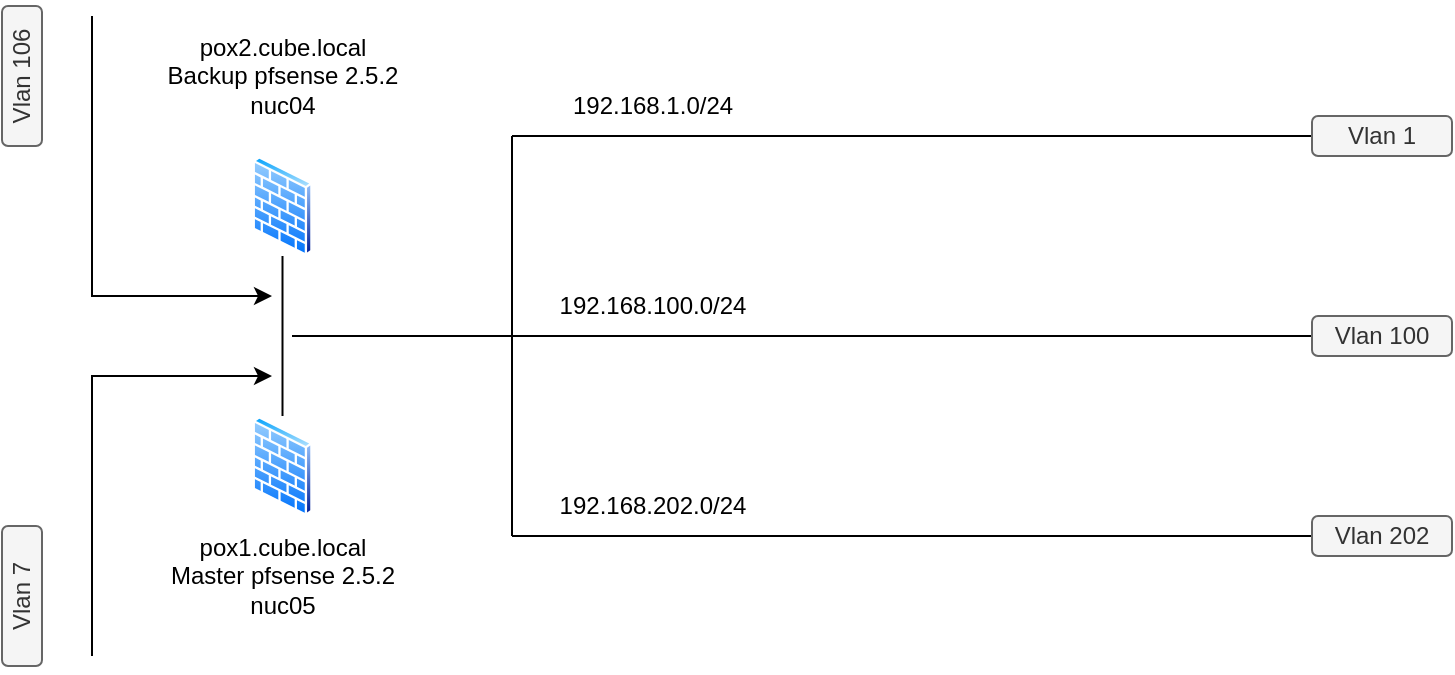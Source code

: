 <mxfile version="26.0.10">
  <diagram name="Page-1" id="4XsgplsU4JQsvvkTDyJq">
    <mxGraphModel dx="1050" dy="565" grid="1" gridSize="10" guides="1" tooltips="1" connect="1" arrows="1" fold="1" page="1" pageScale="1" pageWidth="827" pageHeight="1169" math="0" shadow="0">
      <root>
        <mxCell id="0" />
        <mxCell id="1" parent="0" />
        <mxCell id="lr8Hqg_oxct5Z8LOXTPq-1" value="" style="image;aspect=fixed;perimeter=ellipsePerimeter;html=1;align=center;shadow=0;dashed=0;spacingTop=3;image=img/lib/active_directory/firewall.svg;" vertex="1" parent="1">
          <mxGeometry x="160" y="170" width="30.5" height="50" as="geometry" />
        </mxCell>
        <mxCell id="lr8Hqg_oxct5Z8LOXTPq-2" value="" style="image;aspect=fixed;perimeter=ellipsePerimeter;html=1;align=center;shadow=0;dashed=0;spacingTop=3;image=img/lib/active_directory/firewall.svg;" vertex="1" parent="1">
          <mxGeometry x="160" y="300" width="30.5" height="50" as="geometry" />
        </mxCell>
        <mxCell id="lr8Hqg_oxct5Z8LOXTPq-7" value="" style="endArrow=none;html=1;rounded=0;exitX=0.5;exitY=0;exitDx=0;exitDy=0;entryX=0.5;entryY=1;entryDx=0;entryDy=0;" edge="1" parent="1" source="lr8Hqg_oxct5Z8LOXTPq-2" target="lr8Hqg_oxct5Z8LOXTPq-1">
          <mxGeometry width="50" height="50" relative="1" as="geometry">
            <mxPoint x="390" y="320" as="sourcePoint" />
            <mxPoint x="440" y="270" as="targetPoint" />
          </mxGeometry>
        </mxCell>
        <mxCell id="lr8Hqg_oxct5Z8LOXTPq-8" value="pox1.cube.local&lt;br&gt;Master pfsense 2.5.2&lt;div&gt;nuc05&lt;/div&gt;" style="text;html=1;align=center;verticalAlign=middle;resizable=0;points=[];autosize=1;strokeColor=none;fillColor=none;" vertex="1" parent="1">
          <mxGeometry x="105.25" y="350" width="140" height="60" as="geometry" />
        </mxCell>
        <mxCell id="lr8Hqg_oxct5Z8LOXTPq-9" value="pox2.cube.local&lt;br&gt;Backup pfsense 2.5.2&lt;div&gt;nuc04&lt;/div&gt;" style="text;html=1;align=center;verticalAlign=middle;resizable=0;points=[];autosize=1;strokeColor=none;fillColor=none;" vertex="1" parent="1">
          <mxGeometry x="105.25" y="100" width="140" height="60" as="geometry" />
        </mxCell>
        <mxCell id="lr8Hqg_oxct5Z8LOXTPq-18" value="Vlan 7" style="rounded=1;whiteSpace=wrap;html=1;fillColor=#f5f5f5;strokeColor=#666666;fontColor=#333333;rotation=-90;" vertex="1" parent="1">
          <mxGeometry x="10" y="380" width="70" height="20" as="geometry" />
        </mxCell>
        <mxCell id="lr8Hqg_oxct5Z8LOXTPq-21" value="" style="endArrow=classic;html=1;rounded=0;" edge="1" parent="1">
          <mxGeometry width="50" height="50" relative="1" as="geometry">
            <mxPoint x="80" y="420" as="sourcePoint" />
            <mxPoint x="170" y="280" as="targetPoint" />
            <Array as="points">
              <mxPoint x="80" y="280" />
            </Array>
          </mxGeometry>
        </mxCell>
        <mxCell id="lr8Hqg_oxct5Z8LOXTPq-22" value="" style="endArrow=none;html=1;rounded=0;" edge="1" parent="1">
          <mxGeometry width="50" height="50" relative="1" as="geometry">
            <mxPoint x="180" y="260" as="sourcePoint" />
            <mxPoint x="290" y="260" as="targetPoint" />
          </mxGeometry>
        </mxCell>
        <mxCell id="lr8Hqg_oxct5Z8LOXTPq-24" value="Vlan 106" style="rounded=1;whiteSpace=wrap;html=1;fillColor=#f5f5f5;strokeColor=#666666;fontColor=#333333;rotation=-90;" vertex="1" parent="1">
          <mxGeometry x="10" y="120" width="70" height="20" as="geometry" />
        </mxCell>
        <mxCell id="lr8Hqg_oxct5Z8LOXTPq-25" value="" style="endArrow=classic;html=1;rounded=0;" edge="1" parent="1">
          <mxGeometry width="50" height="50" relative="1" as="geometry">
            <mxPoint x="80" y="100" as="sourcePoint" />
            <mxPoint x="170" y="240" as="targetPoint" />
            <Array as="points">
              <mxPoint x="80" y="240" />
            </Array>
          </mxGeometry>
        </mxCell>
        <mxCell id="lr8Hqg_oxct5Z8LOXTPq-26" value="" style="endArrow=none;html=1;rounded=0;" edge="1" parent="1">
          <mxGeometry width="50" height="50" relative="1" as="geometry">
            <mxPoint x="290" y="360" as="sourcePoint" />
            <mxPoint x="290" y="160" as="targetPoint" />
          </mxGeometry>
        </mxCell>
        <mxCell id="lr8Hqg_oxct5Z8LOXTPq-28" value="" style="endArrow=none;html=1;rounded=0;entryX=0;entryY=0.5;entryDx=0;entryDy=0;" edge="1" parent="1" target="lr8Hqg_oxct5Z8LOXTPq-31">
          <mxGeometry width="50" height="50" relative="1" as="geometry">
            <mxPoint x="290" y="160" as="sourcePoint" />
            <mxPoint x="720" y="160" as="targetPoint" />
          </mxGeometry>
        </mxCell>
        <mxCell id="lr8Hqg_oxct5Z8LOXTPq-29" value="" style="endArrow=none;html=1;rounded=0;entryX=0;entryY=0.5;entryDx=0;entryDy=0;" edge="1" parent="1" target="lr8Hqg_oxct5Z8LOXTPq-32">
          <mxGeometry width="50" height="50" relative="1" as="geometry">
            <mxPoint x="290" y="260" as="sourcePoint" />
            <mxPoint x="700" y="260" as="targetPoint" />
          </mxGeometry>
        </mxCell>
        <mxCell id="lr8Hqg_oxct5Z8LOXTPq-30" value="" style="endArrow=none;html=1;rounded=0;entryX=0;entryY=0.5;entryDx=0;entryDy=0;" edge="1" parent="1" target="lr8Hqg_oxct5Z8LOXTPq-33">
          <mxGeometry width="50" height="50" relative="1" as="geometry">
            <mxPoint x="290" y="360" as="sourcePoint" />
            <mxPoint x="680" y="360" as="targetPoint" />
          </mxGeometry>
        </mxCell>
        <mxCell id="lr8Hqg_oxct5Z8LOXTPq-31" value="Vlan 1" style="rounded=1;whiteSpace=wrap;html=1;fillColor=#f5f5f5;strokeColor=#666666;fontColor=#333333;rotation=0;" vertex="1" parent="1">
          <mxGeometry x="690" y="150" width="70" height="20" as="geometry" />
        </mxCell>
        <mxCell id="lr8Hqg_oxct5Z8LOXTPq-32" value="Vlan 100" style="rounded=1;whiteSpace=wrap;html=1;fillColor=#f5f5f5;strokeColor=#666666;fontColor=#333333;rotation=0;" vertex="1" parent="1">
          <mxGeometry x="690" y="250" width="70" height="20" as="geometry" />
        </mxCell>
        <mxCell id="lr8Hqg_oxct5Z8LOXTPq-33" value="Vlan 202" style="rounded=1;whiteSpace=wrap;html=1;fillColor=#f5f5f5;strokeColor=#666666;fontColor=#333333;rotation=0;" vertex="1" parent="1">
          <mxGeometry x="690" y="350" width="70" height="20" as="geometry" />
        </mxCell>
        <mxCell id="lr8Hqg_oxct5Z8LOXTPq-34" value="192.168.1.0/24" style="text;html=1;align=center;verticalAlign=middle;resizable=0;points=[];autosize=1;strokeColor=none;fillColor=none;" vertex="1" parent="1">
          <mxGeometry x="310" y="130" width="100" height="30" as="geometry" />
        </mxCell>
        <mxCell id="lr8Hqg_oxct5Z8LOXTPq-35" value="192.168.100.0/24" style="text;html=1;align=center;verticalAlign=middle;resizable=0;points=[];autosize=1;strokeColor=none;fillColor=none;" vertex="1" parent="1">
          <mxGeometry x="300" y="230" width="120" height="30" as="geometry" />
        </mxCell>
        <mxCell id="lr8Hqg_oxct5Z8LOXTPq-36" value="192.168.202.0/24" style="text;html=1;align=center;verticalAlign=middle;resizable=0;points=[];autosize=1;strokeColor=none;fillColor=none;" vertex="1" parent="1">
          <mxGeometry x="300" y="330" width="120" height="30" as="geometry" />
        </mxCell>
      </root>
    </mxGraphModel>
  </diagram>
</mxfile>
